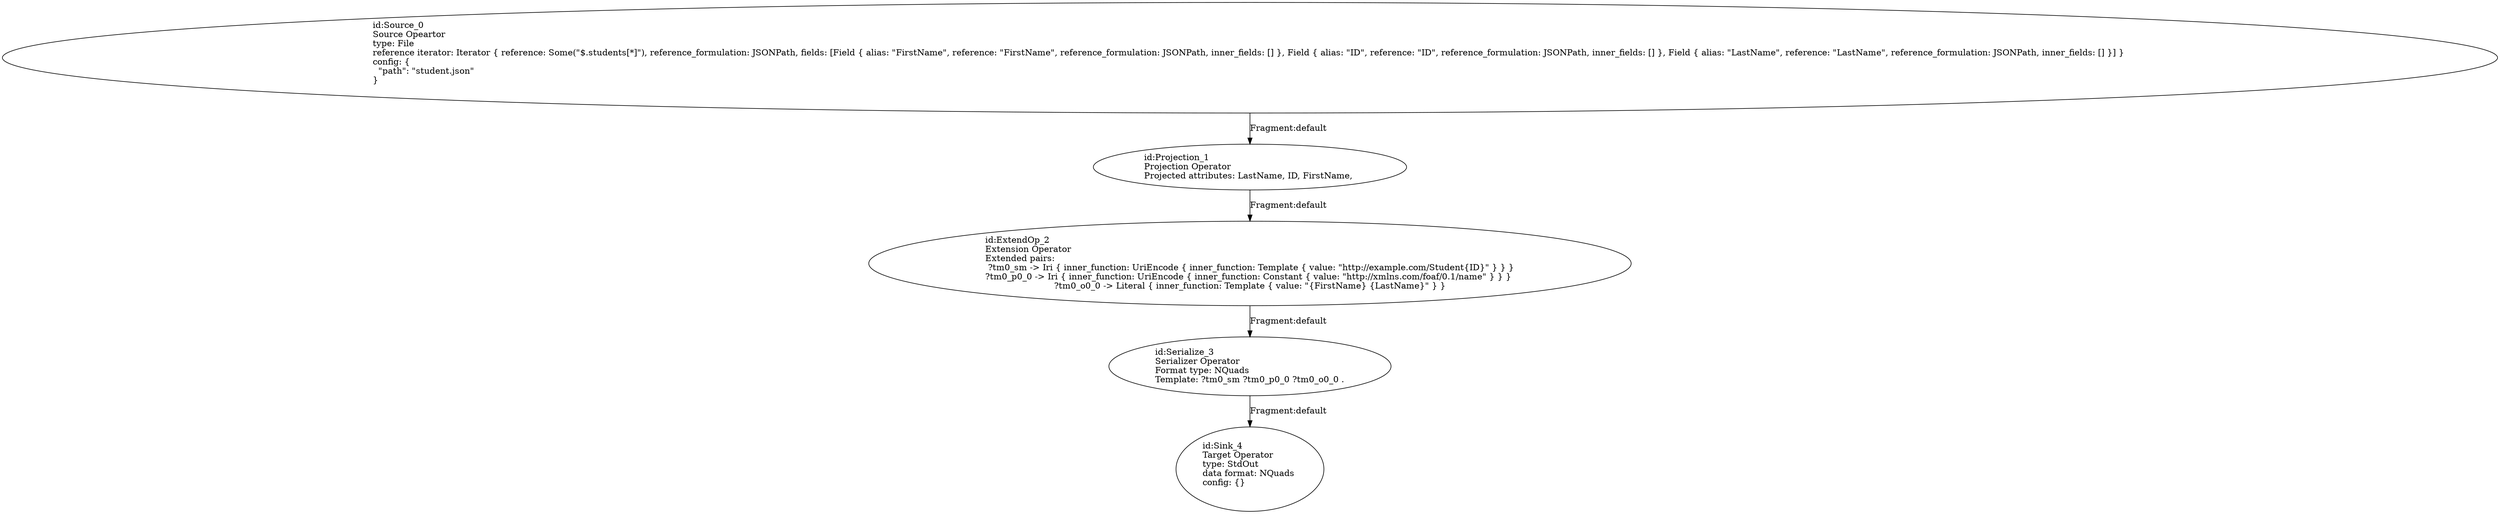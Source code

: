 digraph {
    0 [ label = "id:Source_0 \lSource Opeartor\ltype: File \lreference iterator: Iterator { reference: Some(\"$.students[*]\"), reference_formulation: JSONPath, fields: [Field { alias: \"FirstName\", reference: \"FirstName\", reference_formulation: JSONPath, inner_fields: [] }, Field { alias: \"ID\", reference: \"ID\", reference_formulation: JSONPath, inner_fields: [] }, Field { alias: \"LastName\", reference: \"LastName\", reference_formulation: JSONPath, inner_fields: [] }] } \lconfig: {\l  \"path\": \"student.json\"\l}\l             " ]
    1 [ label = "id:Projection_1 \lProjection Operator\lProjected attributes: LastName, ID, FirstName, " ]
    2 [ label = "id:ExtendOp_2 \lExtension Operator\lExtended pairs: \l ?tm0_sm -> Iri { inner_function: UriEncode { inner_function: Template { value: \"http://example.com/Student{ID}\" } } }\l?tm0_p0_0 -> Iri { inner_function: UriEncode { inner_function: Constant { value: \"http://xmlns.com/foaf/0.1/name\" } } }\l?tm0_o0_0 -> Literal { inner_function: Template { value: \"{FirstName} {LastName}\" } }" ]
    3 [ label = "id:Serialize_3 \lSerializer Operator\lFormat type: NQuads\lTemplate: ?tm0_sm ?tm0_p0_0 ?tm0_o0_0 ." ]
    4 [ label = "id:Sink_4 \lTarget Operator\ltype: StdOut \ldata format: NQuads \lconfig: {}\l             " ]
    0 -> 1 [ label = "Fragment:default" ]
    1 -> 2 [ label = "Fragment:default" ]
    2 -> 3 [ label = "Fragment:default" ]
    3 -> 4 [ label = "Fragment:default" ]
}
